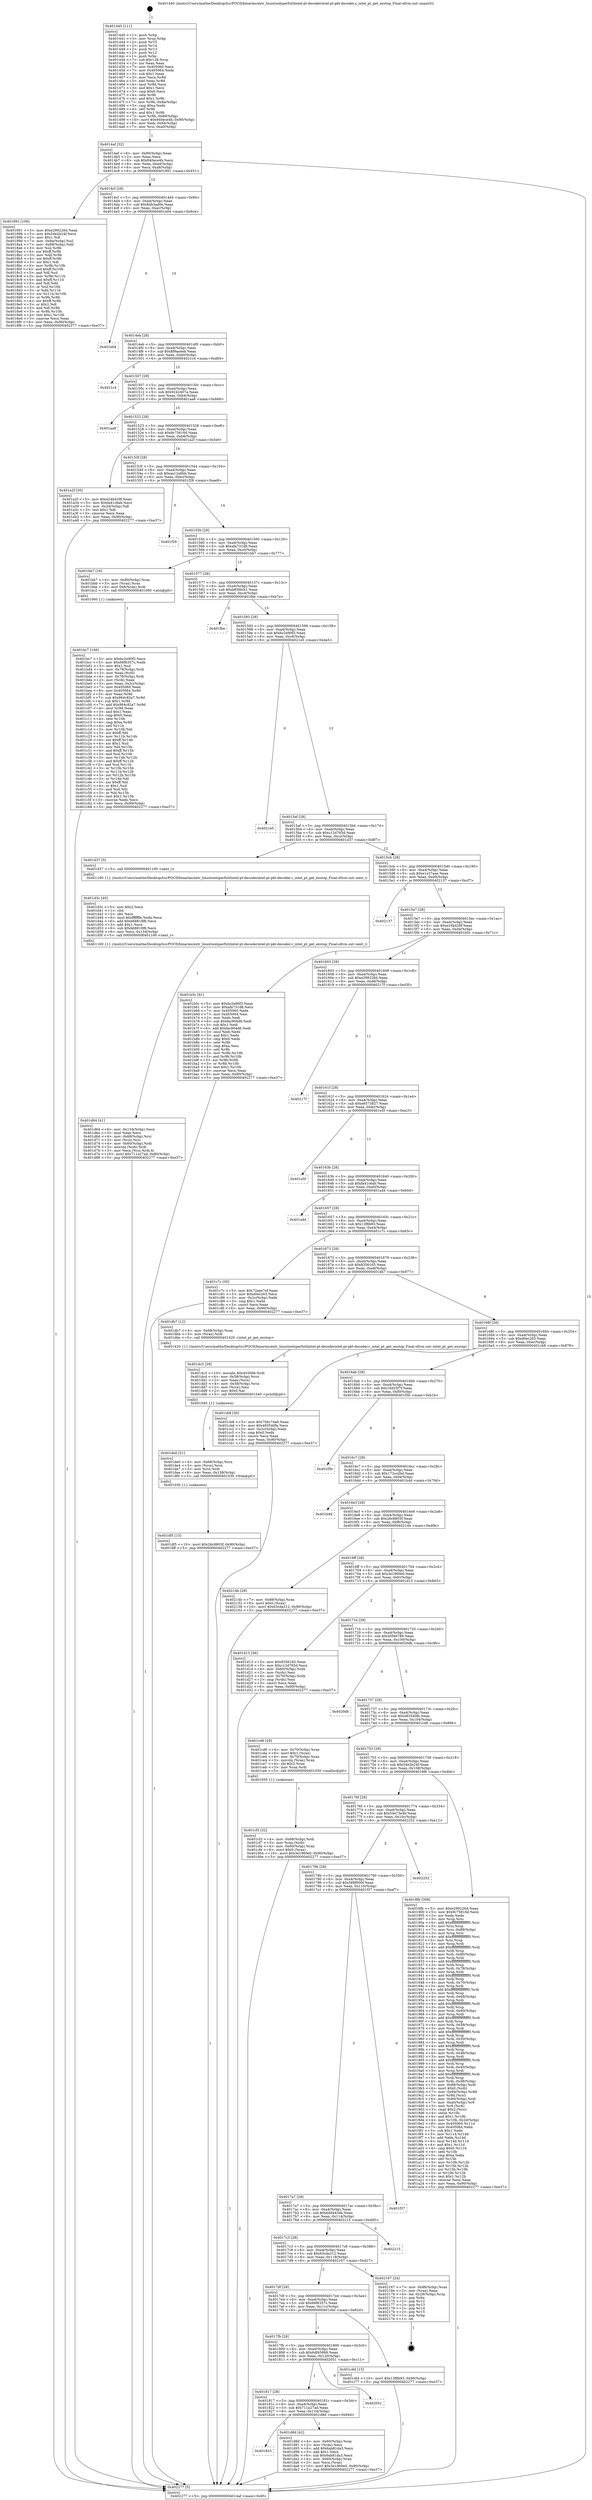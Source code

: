 digraph "0x401440" {
  label = "0x401440 (/mnt/c/Users/mathe/Desktop/tcc/POCII/binaries/extr_linuxtoolsperfutilintel-pt-decoderintel-pt-pkt-decoder.c_intel_pt_get_exstop_Final-ollvm.out::main(0))"
  labelloc = "t"
  node[shape=record]

  Entry [label="",width=0.3,height=0.3,shape=circle,fillcolor=black,style=filled]
  "0x4014af" [label="{
     0x4014af [32]\l
     | [instrs]\l
     &nbsp;&nbsp;0x4014af \<+6\>: mov -0x90(%rbp),%eax\l
     &nbsp;&nbsp;0x4014b5 \<+2\>: mov %eax,%ecx\l
     &nbsp;&nbsp;0x4014b7 \<+6\>: sub $0x840ece4b,%ecx\l
     &nbsp;&nbsp;0x4014bd \<+6\>: mov %eax,-0xa4(%rbp)\l
     &nbsp;&nbsp;0x4014c3 \<+6\>: mov %ecx,-0xa8(%rbp)\l
     &nbsp;&nbsp;0x4014c9 \<+6\>: je 0000000000401891 \<main+0x451\>\l
  }"]
  "0x401891" [label="{
     0x401891 [106]\l
     | [instrs]\l
     &nbsp;&nbsp;0x401891 \<+5\>: mov $0xe299226d,%eax\l
     &nbsp;&nbsp;0x401896 \<+5\>: mov $0x54e2b24f,%ecx\l
     &nbsp;&nbsp;0x40189b \<+2\>: mov $0x1,%dl\l
     &nbsp;&nbsp;0x40189d \<+7\>: mov -0x8a(%rbp),%sil\l
     &nbsp;&nbsp;0x4018a4 \<+7\>: mov -0x89(%rbp),%dil\l
     &nbsp;&nbsp;0x4018ab \<+3\>: mov %sil,%r8b\l
     &nbsp;&nbsp;0x4018ae \<+4\>: xor $0xff,%r8b\l
     &nbsp;&nbsp;0x4018b2 \<+3\>: mov %dil,%r9b\l
     &nbsp;&nbsp;0x4018b5 \<+4\>: xor $0xff,%r9b\l
     &nbsp;&nbsp;0x4018b9 \<+3\>: xor $0x1,%dl\l
     &nbsp;&nbsp;0x4018bc \<+3\>: mov %r8b,%r10b\l
     &nbsp;&nbsp;0x4018bf \<+4\>: and $0xff,%r10b\l
     &nbsp;&nbsp;0x4018c3 \<+3\>: and %dl,%sil\l
     &nbsp;&nbsp;0x4018c6 \<+3\>: mov %r9b,%r11b\l
     &nbsp;&nbsp;0x4018c9 \<+4\>: and $0xff,%r11b\l
     &nbsp;&nbsp;0x4018cd \<+3\>: and %dl,%dil\l
     &nbsp;&nbsp;0x4018d0 \<+3\>: or %sil,%r10b\l
     &nbsp;&nbsp;0x4018d3 \<+3\>: or %dil,%r11b\l
     &nbsp;&nbsp;0x4018d6 \<+3\>: xor %r11b,%r10b\l
     &nbsp;&nbsp;0x4018d9 \<+3\>: or %r9b,%r8b\l
     &nbsp;&nbsp;0x4018dc \<+4\>: xor $0xff,%r8b\l
     &nbsp;&nbsp;0x4018e0 \<+3\>: or $0x1,%dl\l
     &nbsp;&nbsp;0x4018e3 \<+3\>: and %dl,%r8b\l
     &nbsp;&nbsp;0x4018e6 \<+3\>: or %r8b,%r10b\l
     &nbsp;&nbsp;0x4018e9 \<+4\>: test $0x1,%r10b\l
     &nbsp;&nbsp;0x4018ed \<+3\>: cmovne %ecx,%eax\l
     &nbsp;&nbsp;0x4018f0 \<+6\>: mov %eax,-0x90(%rbp)\l
     &nbsp;&nbsp;0x4018f6 \<+5\>: jmp 0000000000402277 \<main+0xe37\>\l
  }"]
  "0x4014cf" [label="{
     0x4014cf [28]\l
     | [instrs]\l
     &nbsp;&nbsp;0x4014cf \<+5\>: jmp 00000000004014d4 \<main+0x94\>\l
     &nbsp;&nbsp;0x4014d4 \<+6\>: mov -0xa4(%rbp),%eax\l
     &nbsp;&nbsp;0x4014da \<+5\>: sub $0x84b3ad0e,%eax\l
     &nbsp;&nbsp;0x4014df \<+6\>: mov %eax,-0xac(%rbp)\l
     &nbsp;&nbsp;0x4014e5 \<+6\>: je 0000000000401e04 \<main+0x9c4\>\l
  }"]
  "0x402277" [label="{
     0x402277 [5]\l
     | [instrs]\l
     &nbsp;&nbsp;0x402277 \<+5\>: jmp 00000000004014af \<main+0x6f\>\l
  }"]
  "0x401440" [label="{
     0x401440 [111]\l
     | [instrs]\l
     &nbsp;&nbsp;0x401440 \<+1\>: push %rbp\l
     &nbsp;&nbsp;0x401441 \<+3\>: mov %rsp,%rbp\l
     &nbsp;&nbsp;0x401444 \<+2\>: push %r15\l
     &nbsp;&nbsp;0x401446 \<+2\>: push %r14\l
     &nbsp;&nbsp;0x401448 \<+2\>: push %r13\l
     &nbsp;&nbsp;0x40144a \<+2\>: push %r12\l
     &nbsp;&nbsp;0x40144c \<+1\>: push %rbx\l
     &nbsp;&nbsp;0x40144d \<+7\>: sub $0x128,%rsp\l
     &nbsp;&nbsp;0x401454 \<+2\>: xor %eax,%eax\l
     &nbsp;&nbsp;0x401456 \<+7\>: mov 0x405060,%ecx\l
     &nbsp;&nbsp;0x40145d \<+7\>: mov 0x405064,%edx\l
     &nbsp;&nbsp;0x401464 \<+3\>: sub $0x1,%eax\l
     &nbsp;&nbsp;0x401467 \<+3\>: mov %ecx,%r8d\l
     &nbsp;&nbsp;0x40146a \<+3\>: add %eax,%r8d\l
     &nbsp;&nbsp;0x40146d \<+4\>: imul %r8d,%ecx\l
     &nbsp;&nbsp;0x401471 \<+3\>: and $0x1,%ecx\l
     &nbsp;&nbsp;0x401474 \<+3\>: cmp $0x0,%ecx\l
     &nbsp;&nbsp;0x401477 \<+4\>: sete %r9b\l
     &nbsp;&nbsp;0x40147b \<+4\>: and $0x1,%r9b\l
     &nbsp;&nbsp;0x40147f \<+7\>: mov %r9b,-0x8a(%rbp)\l
     &nbsp;&nbsp;0x401486 \<+3\>: cmp $0xa,%edx\l
     &nbsp;&nbsp;0x401489 \<+4\>: setl %r9b\l
     &nbsp;&nbsp;0x40148d \<+4\>: and $0x1,%r9b\l
     &nbsp;&nbsp;0x401491 \<+7\>: mov %r9b,-0x89(%rbp)\l
     &nbsp;&nbsp;0x401498 \<+10\>: movl $0x840ece4b,-0x90(%rbp)\l
     &nbsp;&nbsp;0x4014a2 \<+6\>: mov %edi,-0x94(%rbp)\l
     &nbsp;&nbsp;0x4014a8 \<+7\>: mov %rsi,-0xa0(%rbp)\l
  }"]
  Exit [label="",width=0.3,height=0.3,shape=circle,fillcolor=black,style=filled,peripheries=2]
  "0x401e04" [label="{
     0x401e04\l
  }", style=dashed]
  "0x4014eb" [label="{
     0x4014eb [28]\l
     | [instrs]\l
     &nbsp;&nbsp;0x4014eb \<+5\>: jmp 00000000004014f0 \<main+0xb0\>\l
     &nbsp;&nbsp;0x4014f0 \<+6\>: mov -0xa4(%rbp),%eax\l
     &nbsp;&nbsp;0x4014f6 \<+5\>: sub $0x8f9aa4eb,%eax\l
     &nbsp;&nbsp;0x4014fb \<+6\>: mov %eax,-0xb0(%rbp)\l
     &nbsp;&nbsp;0x401501 \<+6\>: je 00000000004021c4 \<main+0xd84\>\l
  }"]
  "0x401df5" [label="{
     0x401df5 [15]\l
     | [instrs]\l
     &nbsp;&nbsp;0x401df5 \<+10\>: movl $0x26c8803f,-0x90(%rbp)\l
     &nbsp;&nbsp;0x401dff \<+5\>: jmp 0000000000402277 \<main+0xe37\>\l
  }"]
  "0x4021c4" [label="{
     0x4021c4\l
  }", style=dashed]
  "0x401507" [label="{
     0x401507 [28]\l
     | [instrs]\l
     &nbsp;&nbsp;0x401507 \<+5\>: jmp 000000000040150c \<main+0xcc\>\l
     &nbsp;&nbsp;0x40150c \<+6\>: mov -0xa4(%rbp),%eax\l
     &nbsp;&nbsp;0x401512 \<+5\>: sub $0x9242407a,%eax\l
     &nbsp;&nbsp;0x401517 \<+6\>: mov %eax,-0xb4(%rbp)\l
     &nbsp;&nbsp;0x40151d \<+6\>: je 0000000000401aa8 \<main+0x668\>\l
  }"]
  "0x401de0" [label="{
     0x401de0 [21]\l
     | [instrs]\l
     &nbsp;&nbsp;0x401de0 \<+4\>: mov -0x68(%rbp),%rcx\l
     &nbsp;&nbsp;0x401de4 \<+3\>: mov (%rcx),%rcx\l
     &nbsp;&nbsp;0x401de7 \<+3\>: mov %rcx,%rdi\l
     &nbsp;&nbsp;0x401dea \<+6\>: mov %eax,-0x138(%rbp)\l
     &nbsp;&nbsp;0x401df0 \<+5\>: call 0000000000401030 \<free@plt\>\l
     | [calls]\l
     &nbsp;&nbsp;0x401030 \{1\} (unknown)\l
  }"]
  "0x401aa8" [label="{
     0x401aa8\l
  }", style=dashed]
  "0x401523" [label="{
     0x401523 [28]\l
     | [instrs]\l
     &nbsp;&nbsp;0x401523 \<+5\>: jmp 0000000000401528 \<main+0xe8\>\l
     &nbsp;&nbsp;0x401528 \<+6\>: mov -0xa4(%rbp),%eax\l
     &nbsp;&nbsp;0x40152e \<+5\>: sub $0x9c75616d,%eax\l
     &nbsp;&nbsp;0x401533 \<+6\>: mov %eax,-0xb8(%rbp)\l
     &nbsp;&nbsp;0x401539 \<+6\>: je 0000000000401a2f \<main+0x5ef\>\l
  }"]
  "0x401dc3" [label="{
     0x401dc3 [29]\l
     | [instrs]\l
     &nbsp;&nbsp;0x401dc3 \<+10\>: movabs $0x4030d6,%rdi\l
     &nbsp;&nbsp;0x401dcd \<+4\>: mov -0x58(%rbp),%rcx\l
     &nbsp;&nbsp;0x401dd1 \<+2\>: mov %eax,(%rcx)\l
     &nbsp;&nbsp;0x401dd3 \<+4\>: mov -0x58(%rbp),%rcx\l
     &nbsp;&nbsp;0x401dd7 \<+2\>: mov (%rcx),%esi\l
     &nbsp;&nbsp;0x401dd9 \<+2\>: mov $0x0,%al\l
     &nbsp;&nbsp;0x401ddb \<+5\>: call 0000000000401040 \<printf@plt\>\l
     | [calls]\l
     &nbsp;&nbsp;0x401040 \{1\} (unknown)\l
  }"]
  "0x401a2f" [label="{
     0x401a2f [30]\l
     | [instrs]\l
     &nbsp;&nbsp;0x401a2f \<+5\>: mov $0xe24b429f,%eax\l
     &nbsp;&nbsp;0x401a34 \<+5\>: mov $0xfa41c6ab,%ecx\l
     &nbsp;&nbsp;0x401a39 \<+3\>: mov -0x2d(%rbp),%dl\l
     &nbsp;&nbsp;0x401a3c \<+3\>: test $0x1,%dl\l
     &nbsp;&nbsp;0x401a3f \<+3\>: cmovne %ecx,%eax\l
     &nbsp;&nbsp;0x401a42 \<+6\>: mov %eax,-0x90(%rbp)\l
     &nbsp;&nbsp;0x401a48 \<+5\>: jmp 0000000000402277 \<main+0xe37\>\l
  }"]
  "0x40153f" [label="{
     0x40153f [28]\l
     | [instrs]\l
     &nbsp;&nbsp;0x40153f \<+5\>: jmp 0000000000401544 \<main+0x104\>\l
     &nbsp;&nbsp;0x401544 \<+6\>: mov -0xa4(%rbp),%eax\l
     &nbsp;&nbsp;0x40154a \<+5\>: sub $0xaa12a6bb,%eax\l
     &nbsp;&nbsp;0x40154f \<+6\>: mov %eax,-0xbc(%rbp)\l
     &nbsp;&nbsp;0x401555 \<+6\>: je 0000000000401f28 \<main+0xae8\>\l
  }"]
  "0x401833" [label="{
     0x401833\l
  }", style=dashed]
  "0x401f28" [label="{
     0x401f28\l
  }", style=dashed]
  "0x40155b" [label="{
     0x40155b [28]\l
     | [instrs]\l
     &nbsp;&nbsp;0x40155b \<+5\>: jmp 0000000000401560 \<main+0x120\>\l
     &nbsp;&nbsp;0x401560 \<+6\>: mov -0xa4(%rbp),%eax\l
     &nbsp;&nbsp;0x401566 \<+5\>: sub $0xafa731d8,%eax\l
     &nbsp;&nbsp;0x40156b \<+6\>: mov %eax,-0xc0(%rbp)\l
     &nbsp;&nbsp;0x401571 \<+6\>: je 0000000000401bb7 \<main+0x777\>\l
  }"]
  "0x401d8d" [label="{
     0x401d8d [42]\l
     | [instrs]\l
     &nbsp;&nbsp;0x401d8d \<+4\>: mov -0x60(%rbp),%rax\l
     &nbsp;&nbsp;0x401d91 \<+2\>: mov (%rax),%ecx\l
     &nbsp;&nbsp;0x401d93 \<+6\>: add $0x6ab81da3,%ecx\l
     &nbsp;&nbsp;0x401d99 \<+3\>: add $0x1,%ecx\l
     &nbsp;&nbsp;0x401d9c \<+6\>: sub $0x6ab81da3,%ecx\l
     &nbsp;&nbsp;0x401da2 \<+4\>: mov -0x60(%rbp),%rax\l
     &nbsp;&nbsp;0x401da6 \<+2\>: mov %ecx,(%rax)\l
     &nbsp;&nbsp;0x401da8 \<+10\>: movl $0x3e1960e0,-0x90(%rbp)\l
     &nbsp;&nbsp;0x401db2 \<+5\>: jmp 0000000000402277 \<main+0xe37\>\l
  }"]
  "0x401bb7" [label="{
     0x401bb7 [16]\l
     | [instrs]\l
     &nbsp;&nbsp;0x401bb7 \<+4\>: mov -0x80(%rbp),%rax\l
     &nbsp;&nbsp;0x401bbb \<+3\>: mov (%rax),%rax\l
     &nbsp;&nbsp;0x401bbe \<+4\>: mov 0x8(%rax),%rdi\l
     &nbsp;&nbsp;0x401bc2 \<+5\>: call 0000000000401060 \<atoi@plt\>\l
     | [calls]\l
     &nbsp;&nbsp;0x401060 \{1\} (unknown)\l
  }"]
  "0x401577" [label="{
     0x401577 [28]\l
     | [instrs]\l
     &nbsp;&nbsp;0x401577 \<+5\>: jmp 000000000040157c \<main+0x13c\>\l
     &nbsp;&nbsp;0x40157c \<+6\>: mov -0xa4(%rbp),%eax\l
     &nbsp;&nbsp;0x401582 \<+5\>: sub $0xb85fdcb1,%eax\l
     &nbsp;&nbsp;0x401587 \<+6\>: mov %eax,-0xc4(%rbp)\l
     &nbsp;&nbsp;0x40158d \<+6\>: je 0000000000401fbe \<main+0xb7e\>\l
  }"]
  "0x401817" [label="{
     0x401817 [28]\l
     | [instrs]\l
     &nbsp;&nbsp;0x401817 \<+5\>: jmp 000000000040181c \<main+0x3dc\>\l
     &nbsp;&nbsp;0x40181c \<+6\>: mov -0xa4(%rbp),%eax\l
     &nbsp;&nbsp;0x401822 \<+5\>: sub $0x711a27ad,%eax\l
     &nbsp;&nbsp;0x401827 \<+6\>: mov %eax,-0x124(%rbp)\l
     &nbsp;&nbsp;0x40182d \<+6\>: je 0000000000401d8d \<main+0x94d\>\l
  }"]
  "0x401fbe" [label="{
     0x401fbe\l
  }", style=dashed]
  "0x401593" [label="{
     0x401593 [28]\l
     | [instrs]\l
     &nbsp;&nbsp;0x401593 \<+5\>: jmp 0000000000401598 \<main+0x158\>\l
     &nbsp;&nbsp;0x401598 \<+6\>: mov -0xa4(%rbp),%eax\l
     &nbsp;&nbsp;0x40159e \<+5\>: sub $0xbc2e90f3,%eax\l
     &nbsp;&nbsp;0x4015a3 \<+6\>: mov %eax,-0xc8(%rbp)\l
     &nbsp;&nbsp;0x4015a9 \<+6\>: je 00000000004021e5 \<main+0xda5\>\l
  }"]
  "0x402051" [label="{
     0x402051\l
  }", style=dashed]
  "0x4021e5" [label="{
     0x4021e5\l
  }", style=dashed]
  "0x4015af" [label="{
     0x4015af [28]\l
     | [instrs]\l
     &nbsp;&nbsp;0x4015af \<+5\>: jmp 00000000004015b4 \<main+0x174\>\l
     &nbsp;&nbsp;0x4015b4 \<+6\>: mov -0xa4(%rbp),%eax\l
     &nbsp;&nbsp;0x4015ba \<+5\>: sub $0xc12d765d,%eax\l
     &nbsp;&nbsp;0x4015bf \<+6\>: mov %eax,-0xcc(%rbp)\l
     &nbsp;&nbsp;0x4015c5 \<+6\>: je 0000000000401d37 \<main+0x8f7\>\l
  }"]
  "0x401d64" [label="{
     0x401d64 [41]\l
     | [instrs]\l
     &nbsp;&nbsp;0x401d64 \<+6\>: mov -0x134(%rbp),%ecx\l
     &nbsp;&nbsp;0x401d6a \<+3\>: imul %eax,%ecx\l
     &nbsp;&nbsp;0x401d6d \<+4\>: mov -0x68(%rbp),%rsi\l
     &nbsp;&nbsp;0x401d71 \<+3\>: mov (%rsi),%rsi\l
     &nbsp;&nbsp;0x401d74 \<+4\>: mov -0x60(%rbp),%rdi\l
     &nbsp;&nbsp;0x401d78 \<+3\>: movslq (%rdi),%rdi\l
     &nbsp;&nbsp;0x401d7b \<+3\>: mov %ecx,(%rsi,%rdi,4)\l
     &nbsp;&nbsp;0x401d7e \<+10\>: movl $0x711a27ad,-0x90(%rbp)\l
     &nbsp;&nbsp;0x401d88 \<+5\>: jmp 0000000000402277 \<main+0xe37\>\l
  }"]
  "0x401d37" [label="{
     0x401d37 [5]\l
     | [instrs]\l
     &nbsp;&nbsp;0x401d37 \<+5\>: call 0000000000401160 \<next_i\>\l
     | [calls]\l
     &nbsp;&nbsp;0x401160 \{1\} (/mnt/c/Users/mathe/Desktop/tcc/POCII/binaries/extr_linuxtoolsperfutilintel-pt-decoderintel-pt-pkt-decoder.c_intel_pt_get_exstop_Final-ollvm.out::next_i)\l
  }"]
  "0x4015cb" [label="{
     0x4015cb [28]\l
     | [instrs]\l
     &nbsp;&nbsp;0x4015cb \<+5\>: jmp 00000000004015d0 \<main+0x190\>\l
     &nbsp;&nbsp;0x4015d0 \<+6\>: mov -0xa4(%rbp),%eax\l
     &nbsp;&nbsp;0x4015d6 \<+5\>: sub $0xe1e37aae,%eax\l
     &nbsp;&nbsp;0x4015db \<+6\>: mov %eax,-0xd0(%rbp)\l
     &nbsp;&nbsp;0x4015e1 \<+6\>: je 0000000000402137 \<main+0xcf7\>\l
  }"]
  "0x401d3c" [label="{
     0x401d3c [40]\l
     | [instrs]\l
     &nbsp;&nbsp;0x401d3c \<+5\>: mov $0x2,%ecx\l
     &nbsp;&nbsp;0x401d41 \<+1\>: cltd\l
     &nbsp;&nbsp;0x401d42 \<+2\>: idiv %ecx\l
     &nbsp;&nbsp;0x401d44 \<+6\>: imul $0xfffffffe,%edx,%ecx\l
     &nbsp;&nbsp;0x401d4a \<+6\>: add $0xb68818f6,%ecx\l
     &nbsp;&nbsp;0x401d50 \<+3\>: add $0x1,%ecx\l
     &nbsp;&nbsp;0x401d53 \<+6\>: sub $0xb68818f6,%ecx\l
     &nbsp;&nbsp;0x401d59 \<+6\>: mov %ecx,-0x134(%rbp)\l
     &nbsp;&nbsp;0x401d5f \<+5\>: call 0000000000401160 \<next_i\>\l
     | [calls]\l
     &nbsp;&nbsp;0x401160 \{1\} (/mnt/c/Users/mathe/Desktop/tcc/POCII/binaries/extr_linuxtoolsperfutilintel-pt-decoderintel-pt-pkt-decoder.c_intel_pt_get_exstop_Final-ollvm.out::next_i)\l
  }"]
  "0x402137" [label="{
     0x402137\l
  }", style=dashed]
  "0x4015e7" [label="{
     0x4015e7 [28]\l
     | [instrs]\l
     &nbsp;&nbsp;0x4015e7 \<+5\>: jmp 00000000004015ec \<main+0x1ac\>\l
     &nbsp;&nbsp;0x4015ec \<+6\>: mov -0xa4(%rbp),%eax\l
     &nbsp;&nbsp;0x4015f2 \<+5\>: sub $0xe24b429f,%eax\l
     &nbsp;&nbsp;0x4015f7 \<+6\>: mov %eax,-0xd4(%rbp)\l
     &nbsp;&nbsp;0x4015fd \<+6\>: je 0000000000401b5c \<main+0x71c\>\l
  }"]
  "0x401cf3" [label="{
     0x401cf3 [32]\l
     | [instrs]\l
     &nbsp;&nbsp;0x401cf3 \<+4\>: mov -0x68(%rbp),%rdi\l
     &nbsp;&nbsp;0x401cf7 \<+3\>: mov %rax,(%rdi)\l
     &nbsp;&nbsp;0x401cfa \<+4\>: mov -0x60(%rbp),%rax\l
     &nbsp;&nbsp;0x401cfe \<+6\>: movl $0x0,(%rax)\l
     &nbsp;&nbsp;0x401d04 \<+10\>: movl $0x3e1960e0,-0x90(%rbp)\l
     &nbsp;&nbsp;0x401d0e \<+5\>: jmp 0000000000402277 \<main+0xe37\>\l
  }"]
  "0x401b5c" [label="{
     0x401b5c [91]\l
     | [instrs]\l
     &nbsp;&nbsp;0x401b5c \<+5\>: mov $0xbc2e90f3,%eax\l
     &nbsp;&nbsp;0x401b61 \<+5\>: mov $0xafa731d8,%ecx\l
     &nbsp;&nbsp;0x401b66 \<+7\>: mov 0x405060,%edx\l
     &nbsp;&nbsp;0x401b6d \<+7\>: mov 0x405064,%esi\l
     &nbsp;&nbsp;0x401b74 \<+2\>: mov %edx,%edi\l
     &nbsp;&nbsp;0x401b76 \<+6\>: sub $0xfac904d6,%edi\l
     &nbsp;&nbsp;0x401b7c \<+3\>: sub $0x1,%edi\l
     &nbsp;&nbsp;0x401b7f \<+6\>: add $0xfac904d6,%edi\l
     &nbsp;&nbsp;0x401b85 \<+3\>: imul %edi,%edx\l
     &nbsp;&nbsp;0x401b88 \<+3\>: and $0x1,%edx\l
     &nbsp;&nbsp;0x401b8b \<+3\>: cmp $0x0,%edx\l
     &nbsp;&nbsp;0x401b8e \<+4\>: sete %r8b\l
     &nbsp;&nbsp;0x401b92 \<+3\>: cmp $0xa,%esi\l
     &nbsp;&nbsp;0x401b95 \<+4\>: setl %r9b\l
     &nbsp;&nbsp;0x401b99 \<+3\>: mov %r8b,%r10b\l
     &nbsp;&nbsp;0x401b9c \<+3\>: and %r9b,%r10b\l
     &nbsp;&nbsp;0x401b9f \<+3\>: xor %r9b,%r8b\l
     &nbsp;&nbsp;0x401ba2 \<+3\>: or %r8b,%r10b\l
     &nbsp;&nbsp;0x401ba5 \<+4\>: test $0x1,%r10b\l
     &nbsp;&nbsp;0x401ba9 \<+3\>: cmovne %ecx,%eax\l
     &nbsp;&nbsp;0x401bac \<+6\>: mov %eax,-0x90(%rbp)\l
     &nbsp;&nbsp;0x401bb2 \<+5\>: jmp 0000000000402277 \<main+0xe37\>\l
  }"]
  "0x401603" [label="{
     0x401603 [28]\l
     | [instrs]\l
     &nbsp;&nbsp;0x401603 \<+5\>: jmp 0000000000401608 \<main+0x1c8\>\l
     &nbsp;&nbsp;0x401608 \<+6\>: mov -0xa4(%rbp),%eax\l
     &nbsp;&nbsp;0x40160e \<+5\>: sub $0xe299226d,%eax\l
     &nbsp;&nbsp;0x401613 \<+6\>: mov %eax,-0xd8(%rbp)\l
     &nbsp;&nbsp;0x401619 \<+6\>: je 000000000040217f \<main+0xd3f\>\l
  }"]
  "0x4017fb" [label="{
     0x4017fb [28]\l
     | [instrs]\l
     &nbsp;&nbsp;0x4017fb \<+5\>: jmp 0000000000401800 \<main+0x3c0\>\l
     &nbsp;&nbsp;0x401800 \<+6\>: mov -0xa4(%rbp),%eax\l
     &nbsp;&nbsp;0x401806 \<+5\>: sub $0x6df45866,%eax\l
     &nbsp;&nbsp;0x40180b \<+6\>: mov %eax,-0x120(%rbp)\l
     &nbsp;&nbsp;0x401811 \<+6\>: je 0000000000402051 \<main+0xc11\>\l
  }"]
  "0x40217f" [label="{
     0x40217f\l
  }", style=dashed]
  "0x40161f" [label="{
     0x40161f [28]\l
     | [instrs]\l
     &nbsp;&nbsp;0x40161f \<+5\>: jmp 0000000000401624 \<main+0x1e4\>\l
     &nbsp;&nbsp;0x401624 \<+6\>: mov -0xa4(%rbp),%eax\l
     &nbsp;&nbsp;0x40162a \<+5\>: sub $0xe8573827,%eax\l
     &nbsp;&nbsp;0x40162f \<+6\>: mov %eax,-0xdc(%rbp)\l
     &nbsp;&nbsp;0x401635 \<+6\>: je 0000000000401e5f \<main+0xa1f\>\l
  }"]
  "0x401c6d" [label="{
     0x401c6d [15]\l
     | [instrs]\l
     &nbsp;&nbsp;0x401c6d \<+10\>: movl $0x13f8b93,-0x90(%rbp)\l
     &nbsp;&nbsp;0x401c77 \<+5\>: jmp 0000000000402277 \<main+0xe37\>\l
  }"]
  "0x401e5f" [label="{
     0x401e5f\l
  }", style=dashed]
  "0x40163b" [label="{
     0x40163b [28]\l
     | [instrs]\l
     &nbsp;&nbsp;0x40163b \<+5\>: jmp 0000000000401640 \<main+0x200\>\l
     &nbsp;&nbsp;0x401640 \<+6\>: mov -0xa4(%rbp),%eax\l
     &nbsp;&nbsp;0x401646 \<+5\>: sub $0xfa41c6ab,%eax\l
     &nbsp;&nbsp;0x40164b \<+6\>: mov %eax,-0xe0(%rbp)\l
     &nbsp;&nbsp;0x401651 \<+6\>: je 0000000000401a4d \<main+0x60d\>\l
  }"]
  "0x4017df" [label="{
     0x4017df [28]\l
     | [instrs]\l
     &nbsp;&nbsp;0x4017df \<+5\>: jmp 00000000004017e4 \<main+0x3a4\>\l
     &nbsp;&nbsp;0x4017e4 \<+6\>: mov -0xa4(%rbp),%eax\l
     &nbsp;&nbsp;0x4017ea \<+5\>: sub $0x66f6357c,%eax\l
     &nbsp;&nbsp;0x4017ef \<+6\>: mov %eax,-0x11c(%rbp)\l
     &nbsp;&nbsp;0x4017f5 \<+6\>: je 0000000000401c6d \<main+0x82d\>\l
  }"]
  "0x401a4d" [label="{
     0x401a4d\l
  }", style=dashed]
  "0x401657" [label="{
     0x401657 [28]\l
     | [instrs]\l
     &nbsp;&nbsp;0x401657 \<+5\>: jmp 000000000040165c \<main+0x21c\>\l
     &nbsp;&nbsp;0x40165c \<+6\>: mov -0xa4(%rbp),%eax\l
     &nbsp;&nbsp;0x401662 \<+5\>: sub $0x13f8b93,%eax\l
     &nbsp;&nbsp;0x401667 \<+6\>: mov %eax,-0xe4(%rbp)\l
     &nbsp;&nbsp;0x40166d \<+6\>: je 0000000000401c7c \<main+0x83c\>\l
  }"]
  "0x402167" [label="{
     0x402167 [24]\l
     | [instrs]\l
     &nbsp;&nbsp;0x402167 \<+7\>: mov -0x88(%rbp),%rax\l
     &nbsp;&nbsp;0x40216e \<+2\>: mov (%rax),%eax\l
     &nbsp;&nbsp;0x402170 \<+4\>: lea -0x28(%rbp),%rsp\l
     &nbsp;&nbsp;0x402174 \<+1\>: pop %rbx\l
     &nbsp;&nbsp;0x402175 \<+2\>: pop %r12\l
     &nbsp;&nbsp;0x402177 \<+2\>: pop %r13\l
     &nbsp;&nbsp;0x402179 \<+2\>: pop %r14\l
     &nbsp;&nbsp;0x40217b \<+2\>: pop %r15\l
     &nbsp;&nbsp;0x40217d \<+1\>: pop %rbp\l
     &nbsp;&nbsp;0x40217e \<+1\>: ret\l
  }"]
  "0x401c7c" [label="{
     0x401c7c [30]\l
     | [instrs]\l
     &nbsp;&nbsp;0x401c7c \<+5\>: mov $0x72aee7ef,%eax\l
     &nbsp;&nbsp;0x401c81 \<+5\>: mov $0xd0ec263,%ecx\l
     &nbsp;&nbsp;0x401c86 \<+3\>: mov -0x2c(%rbp),%edx\l
     &nbsp;&nbsp;0x401c89 \<+3\>: cmp $0x1,%edx\l
     &nbsp;&nbsp;0x401c8c \<+3\>: cmovl %ecx,%eax\l
     &nbsp;&nbsp;0x401c8f \<+6\>: mov %eax,-0x90(%rbp)\l
     &nbsp;&nbsp;0x401c95 \<+5\>: jmp 0000000000402277 \<main+0xe37\>\l
  }"]
  "0x401673" [label="{
     0x401673 [28]\l
     | [instrs]\l
     &nbsp;&nbsp;0x401673 \<+5\>: jmp 0000000000401678 \<main+0x238\>\l
     &nbsp;&nbsp;0x401678 \<+6\>: mov -0xa4(%rbp),%eax\l
     &nbsp;&nbsp;0x40167e \<+5\>: sub $0x8356165,%eax\l
     &nbsp;&nbsp;0x401683 \<+6\>: mov %eax,-0xe8(%rbp)\l
     &nbsp;&nbsp;0x401689 \<+6\>: je 0000000000401db7 \<main+0x977\>\l
  }"]
  "0x4017c3" [label="{
     0x4017c3 [28]\l
     | [instrs]\l
     &nbsp;&nbsp;0x4017c3 \<+5\>: jmp 00000000004017c8 \<main+0x388\>\l
     &nbsp;&nbsp;0x4017c8 \<+6\>: mov -0xa4(%rbp),%eax\l
     &nbsp;&nbsp;0x4017ce \<+5\>: sub $0x63cda312,%eax\l
     &nbsp;&nbsp;0x4017d3 \<+6\>: mov %eax,-0x118(%rbp)\l
     &nbsp;&nbsp;0x4017d9 \<+6\>: je 0000000000402167 \<main+0xd27\>\l
  }"]
  "0x401db7" [label="{
     0x401db7 [12]\l
     | [instrs]\l
     &nbsp;&nbsp;0x401db7 \<+4\>: mov -0x68(%rbp),%rax\l
     &nbsp;&nbsp;0x401dbb \<+3\>: mov (%rax),%rdi\l
     &nbsp;&nbsp;0x401dbe \<+5\>: call 0000000000401420 \<intel_pt_get_exstop\>\l
     | [calls]\l
     &nbsp;&nbsp;0x401420 \{1\} (/mnt/c/Users/mathe/Desktop/tcc/POCII/binaries/extr_linuxtoolsperfutilintel-pt-decoderintel-pt-pkt-decoder.c_intel_pt_get_exstop_Final-ollvm.out::intel_pt_get_exstop)\l
  }"]
  "0x40168f" [label="{
     0x40168f [28]\l
     | [instrs]\l
     &nbsp;&nbsp;0x40168f \<+5\>: jmp 0000000000401694 \<main+0x254\>\l
     &nbsp;&nbsp;0x401694 \<+6\>: mov -0xa4(%rbp),%eax\l
     &nbsp;&nbsp;0x40169a \<+5\>: sub $0xd0ec263,%eax\l
     &nbsp;&nbsp;0x40169f \<+6\>: mov %eax,-0xec(%rbp)\l
     &nbsp;&nbsp;0x4016a5 \<+6\>: je 0000000000401cb8 \<main+0x878\>\l
  }"]
  "0x402215" [label="{
     0x402215\l
  }", style=dashed]
  "0x401cb8" [label="{
     0x401cb8 [30]\l
     | [instrs]\l
     &nbsp;&nbsp;0x401cb8 \<+5\>: mov $0x794c74a6,%eax\l
     &nbsp;&nbsp;0x401cbd \<+5\>: mov $0x483540fe,%ecx\l
     &nbsp;&nbsp;0x401cc2 \<+3\>: mov -0x2c(%rbp),%edx\l
     &nbsp;&nbsp;0x401cc5 \<+3\>: cmp $0x0,%edx\l
     &nbsp;&nbsp;0x401cc8 \<+3\>: cmove %ecx,%eax\l
     &nbsp;&nbsp;0x401ccb \<+6\>: mov %eax,-0x90(%rbp)\l
     &nbsp;&nbsp;0x401cd1 \<+5\>: jmp 0000000000402277 \<main+0xe37\>\l
  }"]
  "0x4016ab" [label="{
     0x4016ab [28]\l
     | [instrs]\l
     &nbsp;&nbsp;0x4016ab \<+5\>: jmp 00000000004016b0 \<main+0x270\>\l
     &nbsp;&nbsp;0x4016b0 \<+6\>: mov -0xa4(%rbp),%eax\l
     &nbsp;&nbsp;0x4016b6 \<+5\>: sub $0x16d25f7f,%eax\l
     &nbsp;&nbsp;0x4016bb \<+6\>: mov %eax,-0xf0(%rbp)\l
     &nbsp;&nbsp;0x4016c1 \<+6\>: je 0000000000401f5b \<main+0xb1b\>\l
  }"]
  "0x4017a7" [label="{
     0x4017a7 [28]\l
     | [instrs]\l
     &nbsp;&nbsp;0x4017a7 \<+5\>: jmp 00000000004017ac \<main+0x36c\>\l
     &nbsp;&nbsp;0x4017ac \<+6\>: mov -0xa4(%rbp),%eax\l
     &nbsp;&nbsp;0x4017b2 \<+5\>: sub $0x60d443de,%eax\l
     &nbsp;&nbsp;0x4017b7 \<+6\>: mov %eax,-0x114(%rbp)\l
     &nbsp;&nbsp;0x4017bd \<+6\>: je 0000000000402215 \<main+0xdd5\>\l
  }"]
  "0x401f5b" [label="{
     0x401f5b\l
  }", style=dashed]
  "0x4016c7" [label="{
     0x4016c7 [28]\l
     | [instrs]\l
     &nbsp;&nbsp;0x4016c7 \<+5\>: jmp 00000000004016cc \<main+0x28c\>\l
     &nbsp;&nbsp;0x4016cc \<+6\>: mov -0xa4(%rbp),%eax\l
     &nbsp;&nbsp;0x4016d2 \<+5\>: sub $0x172ccd4d,%eax\l
     &nbsp;&nbsp;0x4016d7 \<+6\>: mov %eax,-0xf4(%rbp)\l
     &nbsp;&nbsp;0x4016dd \<+6\>: je 0000000000401b4d \<main+0x70d\>\l
  }"]
  "0x401f37" [label="{
     0x401f37\l
  }", style=dashed]
  "0x401b4d" [label="{
     0x401b4d\l
  }", style=dashed]
  "0x4016e3" [label="{
     0x4016e3 [28]\l
     | [instrs]\l
     &nbsp;&nbsp;0x4016e3 \<+5\>: jmp 00000000004016e8 \<main+0x2a8\>\l
     &nbsp;&nbsp;0x4016e8 \<+6\>: mov -0xa4(%rbp),%eax\l
     &nbsp;&nbsp;0x4016ee \<+5\>: sub $0x26c8803f,%eax\l
     &nbsp;&nbsp;0x4016f3 \<+6\>: mov %eax,-0xf8(%rbp)\l
     &nbsp;&nbsp;0x4016f9 \<+6\>: je 000000000040214b \<main+0xd0b\>\l
  }"]
  "0x40178b" [label="{
     0x40178b [28]\l
     | [instrs]\l
     &nbsp;&nbsp;0x40178b \<+5\>: jmp 0000000000401790 \<main+0x350\>\l
     &nbsp;&nbsp;0x401790 \<+6\>: mov -0xa4(%rbp),%eax\l
     &nbsp;&nbsp;0x401796 \<+5\>: sub $0x589f000f,%eax\l
     &nbsp;&nbsp;0x40179b \<+6\>: mov %eax,-0x110(%rbp)\l
     &nbsp;&nbsp;0x4017a1 \<+6\>: je 0000000000401f37 \<main+0xaf7\>\l
  }"]
  "0x40214b" [label="{
     0x40214b [28]\l
     | [instrs]\l
     &nbsp;&nbsp;0x40214b \<+7\>: mov -0x88(%rbp),%rax\l
     &nbsp;&nbsp;0x402152 \<+6\>: movl $0x0,(%rax)\l
     &nbsp;&nbsp;0x402158 \<+10\>: movl $0x63cda312,-0x90(%rbp)\l
     &nbsp;&nbsp;0x402162 \<+5\>: jmp 0000000000402277 \<main+0xe37\>\l
  }"]
  "0x4016ff" [label="{
     0x4016ff [28]\l
     | [instrs]\l
     &nbsp;&nbsp;0x4016ff \<+5\>: jmp 0000000000401704 \<main+0x2c4\>\l
     &nbsp;&nbsp;0x401704 \<+6\>: mov -0xa4(%rbp),%eax\l
     &nbsp;&nbsp;0x40170a \<+5\>: sub $0x3e1960e0,%eax\l
     &nbsp;&nbsp;0x40170f \<+6\>: mov %eax,-0xfc(%rbp)\l
     &nbsp;&nbsp;0x401715 \<+6\>: je 0000000000401d13 \<main+0x8d3\>\l
  }"]
  "0x402252" [label="{
     0x402252\l
  }", style=dashed]
  "0x401d13" [label="{
     0x401d13 [36]\l
     | [instrs]\l
     &nbsp;&nbsp;0x401d13 \<+5\>: mov $0x8356165,%eax\l
     &nbsp;&nbsp;0x401d18 \<+5\>: mov $0xc12d765d,%ecx\l
     &nbsp;&nbsp;0x401d1d \<+4\>: mov -0x60(%rbp),%rdx\l
     &nbsp;&nbsp;0x401d21 \<+2\>: mov (%rdx),%esi\l
     &nbsp;&nbsp;0x401d23 \<+4\>: mov -0x70(%rbp),%rdx\l
     &nbsp;&nbsp;0x401d27 \<+2\>: cmp (%rdx),%esi\l
     &nbsp;&nbsp;0x401d29 \<+3\>: cmovl %ecx,%eax\l
     &nbsp;&nbsp;0x401d2c \<+6\>: mov %eax,-0x90(%rbp)\l
     &nbsp;&nbsp;0x401d32 \<+5\>: jmp 0000000000402277 \<main+0xe37\>\l
  }"]
  "0x40171b" [label="{
     0x40171b [28]\l
     | [instrs]\l
     &nbsp;&nbsp;0x40171b \<+5\>: jmp 0000000000401720 \<main+0x2e0\>\l
     &nbsp;&nbsp;0x401720 \<+6\>: mov -0xa4(%rbp),%eax\l
     &nbsp;&nbsp;0x401726 \<+5\>: sub $0x45f46786,%eax\l
     &nbsp;&nbsp;0x40172b \<+6\>: mov %eax,-0x100(%rbp)\l
     &nbsp;&nbsp;0x401731 \<+6\>: je 00000000004020db \<main+0xc9b\>\l
  }"]
  "0x401bc7" [label="{
     0x401bc7 [166]\l
     | [instrs]\l
     &nbsp;&nbsp;0x401bc7 \<+5\>: mov $0xbc2e90f3,%ecx\l
     &nbsp;&nbsp;0x401bcc \<+5\>: mov $0x66f6357c,%edx\l
     &nbsp;&nbsp;0x401bd1 \<+3\>: mov $0x1,%sil\l
     &nbsp;&nbsp;0x401bd4 \<+4\>: mov -0x78(%rbp),%rdi\l
     &nbsp;&nbsp;0x401bd8 \<+2\>: mov %eax,(%rdi)\l
     &nbsp;&nbsp;0x401bda \<+4\>: mov -0x78(%rbp),%rdi\l
     &nbsp;&nbsp;0x401bde \<+2\>: mov (%rdi),%eax\l
     &nbsp;&nbsp;0x401be0 \<+3\>: mov %eax,-0x2c(%rbp)\l
     &nbsp;&nbsp;0x401be3 \<+7\>: mov 0x405060,%eax\l
     &nbsp;&nbsp;0x401bea \<+8\>: mov 0x405064,%r8d\l
     &nbsp;&nbsp;0x401bf2 \<+3\>: mov %eax,%r9d\l
     &nbsp;&nbsp;0x401bf5 \<+7\>: sub $0x984c82a7,%r9d\l
     &nbsp;&nbsp;0x401bfc \<+4\>: sub $0x1,%r9d\l
     &nbsp;&nbsp;0x401c00 \<+7\>: add $0x984c82a7,%r9d\l
     &nbsp;&nbsp;0x401c07 \<+4\>: imul %r9d,%eax\l
     &nbsp;&nbsp;0x401c0b \<+3\>: and $0x1,%eax\l
     &nbsp;&nbsp;0x401c0e \<+3\>: cmp $0x0,%eax\l
     &nbsp;&nbsp;0x401c11 \<+4\>: sete %r10b\l
     &nbsp;&nbsp;0x401c15 \<+4\>: cmp $0xa,%r8d\l
     &nbsp;&nbsp;0x401c19 \<+4\>: setl %r11b\l
     &nbsp;&nbsp;0x401c1d \<+3\>: mov %r10b,%bl\l
     &nbsp;&nbsp;0x401c20 \<+3\>: xor $0xff,%bl\l
     &nbsp;&nbsp;0x401c23 \<+3\>: mov %r11b,%r14b\l
     &nbsp;&nbsp;0x401c26 \<+4\>: xor $0xff,%r14b\l
     &nbsp;&nbsp;0x401c2a \<+4\>: xor $0x1,%sil\l
     &nbsp;&nbsp;0x401c2e \<+3\>: mov %bl,%r15b\l
     &nbsp;&nbsp;0x401c31 \<+4\>: and $0xff,%r15b\l
     &nbsp;&nbsp;0x401c35 \<+3\>: and %sil,%r10b\l
     &nbsp;&nbsp;0x401c38 \<+3\>: mov %r14b,%r12b\l
     &nbsp;&nbsp;0x401c3b \<+4\>: and $0xff,%r12b\l
     &nbsp;&nbsp;0x401c3f \<+3\>: and %sil,%r11b\l
     &nbsp;&nbsp;0x401c42 \<+3\>: or %r10b,%r15b\l
     &nbsp;&nbsp;0x401c45 \<+3\>: or %r11b,%r12b\l
     &nbsp;&nbsp;0x401c48 \<+3\>: xor %r12b,%r15b\l
     &nbsp;&nbsp;0x401c4b \<+3\>: or %r14b,%bl\l
     &nbsp;&nbsp;0x401c4e \<+3\>: xor $0xff,%bl\l
     &nbsp;&nbsp;0x401c51 \<+4\>: or $0x1,%sil\l
     &nbsp;&nbsp;0x401c55 \<+3\>: and %sil,%bl\l
     &nbsp;&nbsp;0x401c58 \<+3\>: or %bl,%r15b\l
     &nbsp;&nbsp;0x401c5b \<+4\>: test $0x1,%r15b\l
     &nbsp;&nbsp;0x401c5f \<+3\>: cmovne %edx,%ecx\l
     &nbsp;&nbsp;0x401c62 \<+6\>: mov %ecx,-0x90(%rbp)\l
     &nbsp;&nbsp;0x401c68 \<+5\>: jmp 0000000000402277 \<main+0xe37\>\l
  }"]
  "0x4020db" [label="{
     0x4020db\l
  }", style=dashed]
  "0x401737" [label="{
     0x401737 [28]\l
     | [instrs]\l
     &nbsp;&nbsp;0x401737 \<+5\>: jmp 000000000040173c \<main+0x2fc\>\l
     &nbsp;&nbsp;0x40173c \<+6\>: mov -0xa4(%rbp),%eax\l
     &nbsp;&nbsp;0x401742 \<+5\>: sub $0x483540fe,%eax\l
     &nbsp;&nbsp;0x401747 \<+6\>: mov %eax,-0x104(%rbp)\l
     &nbsp;&nbsp;0x40174d \<+6\>: je 0000000000401cd6 \<main+0x896\>\l
  }"]
  "0x40176f" [label="{
     0x40176f [28]\l
     | [instrs]\l
     &nbsp;&nbsp;0x40176f \<+5\>: jmp 0000000000401774 \<main+0x334\>\l
     &nbsp;&nbsp;0x401774 \<+6\>: mov -0xa4(%rbp),%eax\l
     &nbsp;&nbsp;0x40177a \<+5\>: sub $0x54e73e4b,%eax\l
     &nbsp;&nbsp;0x40177f \<+6\>: mov %eax,-0x10c(%rbp)\l
     &nbsp;&nbsp;0x401785 \<+6\>: je 0000000000402252 \<main+0xe12\>\l
  }"]
  "0x401cd6" [label="{
     0x401cd6 [29]\l
     | [instrs]\l
     &nbsp;&nbsp;0x401cd6 \<+4\>: mov -0x70(%rbp),%rax\l
     &nbsp;&nbsp;0x401cda \<+6\>: movl $0x1,(%rax)\l
     &nbsp;&nbsp;0x401ce0 \<+4\>: mov -0x70(%rbp),%rax\l
     &nbsp;&nbsp;0x401ce4 \<+3\>: movslq (%rax),%rax\l
     &nbsp;&nbsp;0x401ce7 \<+4\>: shl $0x2,%rax\l
     &nbsp;&nbsp;0x401ceb \<+3\>: mov %rax,%rdi\l
     &nbsp;&nbsp;0x401cee \<+5\>: call 0000000000401050 \<malloc@plt\>\l
     | [calls]\l
     &nbsp;&nbsp;0x401050 \{1\} (unknown)\l
  }"]
  "0x401753" [label="{
     0x401753 [28]\l
     | [instrs]\l
     &nbsp;&nbsp;0x401753 \<+5\>: jmp 0000000000401758 \<main+0x318\>\l
     &nbsp;&nbsp;0x401758 \<+6\>: mov -0xa4(%rbp),%eax\l
     &nbsp;&nbsp;0x40175e \<+5\>: sub $0x54e2b24f,%eax\l
     &nbsp;&nbsp;0x401763 \<+6\>: mov %eax,-0x108(%rbp)\l
     &nbsp;&nbsp;0x401769 \<+6\>: je 00000000004018fb \<main+0x4bb\>\l
  }"]
  "0x4018fb" [label="{
     0x4018fb [308]\l
     | [instrs]\l
     &nbsp;&nbsp;0x4018fb \<+5\>: mov $0xe299226d,%eax\l
     &nbsp;&nbsp;0x401900 \<+5\>: mov $0x9c75616d,%ecx\l
     &nbsp;&nbsp;0x401905 \<+2\>: xor %edx,%edx\l
     &nbsp;&nbsp;0x401907 \<+3\>: mov %rsp,%rsi\l
     &nbsp;&nbsp;0x40190a \<+4\>: add $0xfffffffffffffff0,%rsi\l
     &nbsp;&nbsp;0x40190e \<+3\>: mov %rsi,%rsp\l
     &nbsp;&nbsp;0x401911 \<+7\>: mov %rsi,-0x88(%rbp)\l
     &nbsp;&nbsp;0x401918 \<+3\>: mov %rsp,%rsi\l
     &nbsp;&nbsp;0x40191b \<+4\>: add $0xfffffffffffffff0,%rsi\l
     &nbsp;&nbsp;0x40191f \<+3\>: mov %rsi,%rsp\l
     &nbsp;&nbsp;0x401922 \<+3\>: mov %rsp,%rdi\l
     &nbsp;&nbsp;0x401925 \<+4\>: add $0xfffffffffffffff0,%rdi\l
     &nbsp;&nbsp;0x401929 \<+3\>: mov %rdi,%rsp\l
     &nbsp;&nbsp;0x40192c \<+4\>: mov %rdi,-0x80(%rbp)\l
     &nbsp;&nbsp;0x401930 \<+3\>: mov %rsp,%rdi\l
     &nbsp;&nbsp;0x401933 \<+4\>: add $0xfffffffffffffff0,%rdi\l
     &nbsp;&nbsp;0x401937 \<+3\>: mov %rdi,%rsp\l
     &nbsp;&nbsp;0x40193a \<+4\>: mov %rdi,-0x78(%rbp)\l
     &nbsp;&nbsp;0x40193e \<+3\>: mov %rsp,%rdi\l
     &nbsp;&nbsp;0x401941 \<+4\>: add $0xfffffffffffffff0,%rdi\l
     &nbsp;&nbsp;0x401945 \<+3\>: mov %rdi,%rsp\l
     &nbsp;&nbsp;0x401948 \<+4\>: mov %rdi,-0x70(%rbp)\l
     &nbsp;&nbsp;0x40194c \<+3\>: mov %rsp,%rdi\l
     &nbsp;&nbsp;0x40194f \<+4\>: add $0xfffffffffffffff0,%rdi\l
     &nbsp;&nbsp;0x401953 \<+3\>: mov %rdi,%rsp\l
     &nbsp;&nbsp;0x401956 \<+4\>: mov %rdi,-0x68(%rbp)\l
     &nbsp;&nbsp;0x40195a \<+3\>: mov %rsp,%rdi\l
     &nbsp;&nbsp;0x40195d \<+4\>: add $0xfffffffffffffff0,%rdi\l
     &nbsp;&nbsp;0x401961 \<+3\>: mov %rdi,%rsp\l
     &nbsp;&nbsp;0x401964 \<+4\>: mov %rdi,-0x60(%rbp)\l
     &nbsp;&nbsp;0x401968 \<+3\>: mov %rsp,%rdi\l
     &nbsp;&nbsp;0x40196b \<+4\>: add $0xfffffffffffffff0,%rdi\l
     &nbsp;&nbsp;0x40196f \<+3\>: mov %rdi,%rsp\l
     &nbsp;&nbsp;0x401972 \<+4\>: mov %rdi,-0x58(%rbp)\l
     &nbsp;&nbsp;0x401976 \<+3\>: mov %rsp,%rdi\l
     &nbsp;&nbsp;0x401979 \<+4\>: add $0xfffffffffffffff0,%rdi\l
     &nbsp;&nbsp;0x40197d \<+3\>: mov %rdi,%rsp\l
     &nbsp;&nbsp;0x401980 \<+4\>: mov %rdi,-0x50(%rbp)\l
     &nbsp;&nbsp;0x401984 \<+3\>: mov %rsp,%rdi\l
     &nbsp;&nbsp;0x401987 \<+4\>: add $0xfffffffffffffff0,%rdi\l
     &nbsp;&nbsp;0x40198b \<+3\>: mov %rdi,%rsp\l
     &nbsp;&nbsp;0x40198e \<+4\>: mov %rdi,-0x48(%rbp)\l
     &nbsp;&nbsp;0x401992 \<+3\>: mov %rsp,%rdi\l
     &nbsp;&nbsp;0x401995 \<+4\>: add $0xfffffffffffffff0,%rdi\l
     &nbsp;&nbsp;0x401999 \<+3\>: mov %rdi,%rsp\l
     &nbsp;&nbsp;0x40199c \<+4\>: mov %rdi,-0x40(%rbp)\l
     &nbsp;&nbsp;0x4019a0 \<+3\>: mov %rsp,%rdi\l
     &nbsp;&nbsp;0x4019a3 \<+4\>: add $0xfffffffffffffff0,%rdi\l
     &nbsp;&nbsp;0x4019a7 \<+3\>: mov %rdi,%rsp\l
     &nbsp;&nbsp;0x4019aa \<+4\>: mov %rdi,-0x38(%rbp)\l
     &nbsp;&nbsp;0x4019ae \<+7\>: mov -0x88(%rbp),%rdi\l
     &nbsp;&nbsp;0x4019b5 \<+6\>: movl $0x0,(%rdi)\l
     &nbsp;&nbsp;0x4019bb \<+7\>: mov -0x94(%rbp),%r8d\l
     &nbsp;&nbsp;0x4019c2 \<+3\>: mov %r8d,(%rsi)\l
     &nbsp;&nbsp;0x4019c5 \<+4\>: mov -0x80(%rbp),%rdi\l
     &nbsp;&nbsp;0x4019c9 \<+7\>: mov -0xa0(%rbp),%r9\l
     &nbsp;&nbsp;0x4019d0 \<+3\>: mov %r9,(%rdi)\l
     &nbsp;&nbsp;0x4019d3 \<+3\>: cmpl $0x2,(%rsi)\l
     &nbsp;&nbsp;0x4019d6 \<+4\>: setne %r10b\l
     &nbsp;&nbsp;0x4019da \<+4\>: and $0x1,%r10b\l
     &nbsp;&nbsp;0x4019de \<+4\>: mov %r10b,-0x2d(%rbp)\l
     &nbsp;&nbsp;0x4019e2 \<+8\>: mov 0x405060,%r11d\l
     &nbsp;&nbsp;0x4019ea \<+7\>: mov 0x405064,%ebx\l
     &nbsp;&nbsp;0x4019f1 \<+3\>: sub $0x1,%edx\l
     &nbsp;&nbsp;0x4019f4 \<+3\>: mov %r11d,%r14d\l
     &nbsp;&nbsp;0x4019f7 \<+3\>: add %edx,%r14d\l
     &nbsp;&nbsp;0x4019fa \<+4\>: imul %r14d,%r11d\l
     &nbsp;&nbsp;0x4019fe \<+4\>: and $0x1,%r11d\l
     &nbsp;&nbsp;0x401a02 \<+4\>: cmp $0x0,%r11d\l
     &nbsp;&nbsp;0x401a06 \<+4\>: sete %r10b\l
     &nbsp;&nbsp;0x401a0a \<+3\>: cmp $0xa,%ebx\l
     &nbsp;&nbsp;0x401a0d \<+4\>: setl %r15b\l
     &nbsp;&nbsp;0x401a11 \<+3\>: mov %r10b,%r12b\l
     &nbsp;&nbsp;0x401a14 \<+3\>: and %r15b,%r12b\l
     &nbsp;&nbsp;0x401a17 \<+3\>: xor %r15b,%r10b\l
     &nbsp;&nbsp;0x401a1a \<+3\>: or %r10b,%r12b\l
     &nbsp;&nbsp;0x401a1d \<+4\>: test $0x1,%r12b\l
     &nbsp;&nbsp;0x401a21 \<+3\>: cmovne %ecx,%eax\l
     &nbsp;&nbsp;0x401a24 \<+6\>: mov %eax,-0x90(%rbp)\l
     &nbsp;&nbsp;0x401a2a \<+5\>: jmp 0000000000402277 \<main+0xe37\>\l
  }"]
  Entry -> "0x401440" [label=" 1"]
  "0x4014af" -> "0x401891" [label=" 1"]
  "0x4014af" -> "0x4014cf" [label=" 15"]
  "0x401891" -> "0x402277" [label=" 1"]
  "0x401440" -> "0x4014af" [label=" 1"]
  "0x402277" -> "0x4014af" [label=" 15"]
  "0x402167" -> Exit [label=" 1"]
  "0x4014cf" -> "0x401e04" [label=" 0"]
  "0x4014cf" -> "0x4014eb" [label=" 15"]
  "0x40214b" -> "0x402277" [label=" 1"]
  "0x4014eb" -> "0x4021c4" [label=" 0"]
  "0x4014eb" -> "0x401507" [label=" 15"]
  "0x401df5" -> "0x402277" [label=" 1"]
  "0x401507" -> "0x401aa8" [label=" 0"]
  "0x401507" -> "0x401523" [label=" 15"]
  "0x401de0" -> "0x401df5" [label=" 1"]
  "0x401523" -> "0x401a2f" [label=" 1"]
  "0x401523" -> "0x40153f" [label=" 14"]
  "0x401dc3" -> "0x401de0" [label=" 1"]
  "0x40153f" -> "0x401f28" [label=" 0"]
  "0x40153f" -> "0x40155b" [label=" 14"]
  "0x401db7" -> "0x401dc3" [label=" 1"]
  "0x40155b" -> "0x401bb7" [label=" 1"]
  "0x40155b" -> "0x401577" [label=" 13"]
  "0x401d8d" -> "0x402277" [label=" 1"]
  "0x401577" -> "0x401fbe" [label=" 0"]
  "0x401577" -> "0x401593" [label=" 13"]
  "0x401817" -> "0x401d8d" [label=" 1"]
  "0x401593" -> "0x4021e5" [label=" 0"]
  "0x401593" -> "0x4015af" [label=" 13"]
  "0x401817" -> "0x401833" [label=" 0"]
  "0x4015af" -> "0x401d37" [label=" 1"]
  "0x4015af" -> "0x4015cb" [label=" 12"]
  "0x4017fb" -> "0x402051" [label=" 0"]
  "0x4015cb" -> "0x402137" [label=" 0"]
  "0x4015cb" -> "0x4015e7" [label=" 12"]
  "0x4017fb" -> "0x401817" [label=" 1"]
  "0x4015e7" -> "0x401b5c" [label=" 1"]
  "0x4015e7" -> "0x401603" [label=" 11"]
  "0x401d64" -> "0x402277" [label=" 1"]
  "0x401603" -> "0x40217f" [label=" 0"]
  "0x401603" -> "0x40161f" [label=" 11"]
  "0x401d3c" -> "0x401d64" [label=" 1"]
  "0x40161f" -> "0x401e5f" [label=" 0"]
  "0x40161f" -> "0x40163b" [label=" 11"]
  "0x401d37" -> "0x401d3c" [label=" 1"]
  "0x40163b" -> "0x401a4d" [label=" 0"]
  "0x40163b" -> "0x401657" [label=" 11"]
  "0x401cf3" -> "0x402277" [label=" 1"]
  "0x401657" -> "0x401c7c" [label=" 1"]
  "0x401657" -> "0x401673" [label=" 10"]
  "0x401cd6" -> "0x401cf3" [label=" 1"]
  "0x401673" -> "0x401db7" [label=" 1"]
  "0x401673" -> "0x40168f" [label=" 9"]
  "0x401c7c" -> "0x402277" [label=" 1"]
  "0x40168f" -> "0x401cb8" [label=" 1"]
  "0x40168f" -> "0x4016ab" [label=" 8"]
  "0x401c6d" -> "0x402277" [label=" 1"]
  "0x4016ab" -> "0x401f5b" [label=" 0"]
  "0x4016ab" -> "0x4016c7" [label=" 8"]
  "0x4017df" -> "0x401c6d" [label=" 1"]
  "0x4016c7" -> "0x401b4d" [label=" 0"]
  "0x4016c7" -> "0x4016e3" [label=" 8"]
  "0x401d13" -> "0x402277" [label=" 2"]
  "0x4016e3" -> "0x40214b" [label=" 1"]
  "0x4016e3" -> "0x4016ff" [label=" 7"]
  "0x4017c3" -> "0x402167" [label=" 1"]
  "0x4016ff" -> "0x401d13" [label=" 2"]
  "0x4016ff" -> "0x40171b" [label=" 5"]
  "0x401cb8" -> "0x402277" [label=" 1"]
  "0x40171b" -> "0x4020db" [label=" 0"]
  "0x40171b" -> "0x401737" [label=" 5"]
  "0x4017a7" -> "0x402215" [label=" 0"]
  "0x401737" -> "0x401cd6" [label=" 1"]
  "0x401737" -> "0x401753" [label=" 4"]
  "0x40178b" -> "0x4017a7" [label=" 3"]
  "0x401753" -> "0x4018fb" [label=" 1"]
  "0x401753" -> "0x40176f" [label=" 3"]
  "0x4017df" -> "0x4017fb" [label=" 1"]
  "0x4018fb" -> "0x402277" [label=" 1"]
  "0x401a2f" -> "0x402277" [label=" 1"]
  "0x401b5c" -> "0x402277" [label=" 1"]
  "0x401bb7" -> "0x401bc7" [label=" 1"]
  "0x401bc7" -> "0x402277" [label=" 1"]
  "0x4017a7" -> "0x4017c3" [label=" 3"]
  "0x40176f" -> "0x402252" [label=" 0"]
  "0x40176f" -> "0x40178b" [label=" 3"]
  "0x4017c3" -> "0x4017df" [label=" 2"]
  "0x40178b" -> "0x401f37" [label=" 0"]
}
